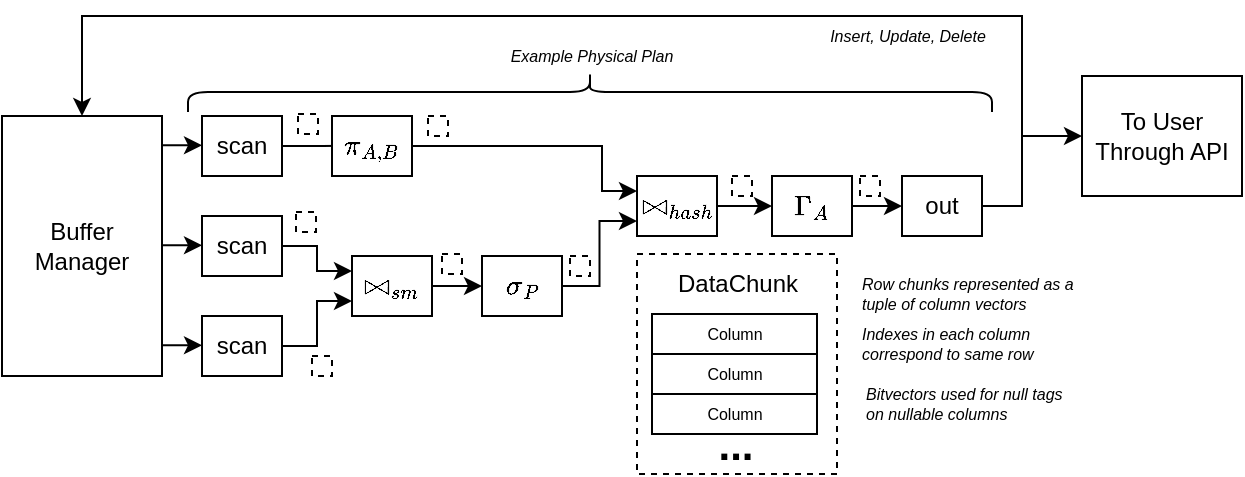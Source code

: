 <mxfile>
    <diagram id="A9k4XsJmhFmKQzmmNQk7" name="Page-1">
        <mxGraphModel dx="550" dy="312" grid="1" gridSize="10" guides="1" tooltips="1" connect="1" arrows="1" fold="1" page="1" pageScale="1" pageWidth="850" pageHeight="1100" math="1" shadow="0">
            <root>
                <mxCell id="0"/>
                <mxCell id="1" parent="0"/>
                <mxCell id="10" value="Row chunks represented as a tuple of column vectors&amp;nbsp;" style="text;html=1;strokeColor=none;fillColor=none;align=left;verticalAlign=middle;whiteSpace=wrap;rounded=0;fontSize=8;fontStyle=2" vertex="1" parent="1">
                    <mxGeometry x="487.5" y="394" width="110" height="30" as="geometry"/>
                </mxCell>
                <mxCell id="13" value="Indexes in each column correspond to same row" style="text;html=1;strokeColor=none;fillColor=none;align=left;verticalAlign=middle;whiteSpace=wrap;rounded=0;fontSize=8;fontStyle=2" vertex="1" parent="1">
                    <mxGeometry x="487.5" y="419" width="110" height="30" as="geometry"/>
                </mxCell>
                <mxCell id="15" value="" style="rounded=0;whiteSpace=wrap;html=1;fontSize=8;dashed=1;" vertex="1" parent="1">
                    <mxGeometry x="377.5" y="389" width="100" height="110" as="geometry"/>
                </mxCell>
                <mxCell id="26" style="edgeStyle=orthogonalEdgeStyle;html=1;exitX=1;exitY=0.5;exitDx=0;exitDy=0;entryX=0;entryY=0.25;entryDx=0;entryDy=0;rounded=0;" edge="1" parent="1" source="18" target="25">
                    <mxGeometry relative="1" as="geometry"/>
                </mxCell>
                <mxCell id="18" value="scan" style="rounded=0;whiteSpace=wrap;html=1;fontSize=12;" vertex="1" parent="1">
                    <mxGeometry x="160" y="370" width="40" height="30" as="geometry"/>
                </mxCell>
                <mxCell id="27" style="edgeStyle=orthogonalEdgeStyle;html=1;exitX=1;exitY=0.5;exitDx=0;exitDy=0;entryX=0;entryY=0.75;entryDx=0;entryDy=0;rounded=0;" edge="1" parent="1" source="19" target="25">
                    <mxGeometry relative="1" as="geometry"/>
                </mxCell>
                <mxCell id="19" value="scan" style="rounded=0;whiteSpace=wrap;html=1;fontSize=12;" vertex="1" parent="1">
                    <mxGeometry x="160" y="420" width="40" height="30" as="geometry"/>
                </mxCell>
                <mxCell id="28" style="edgeStyle=orthogonalEdgeStyle;rounded=0;html=1;exitX=1;exitY=0.5;exitDx=0;exitDy=0;" edge="1" parent="1" source="21">
                    <mxGeometry relative="1" as="geometry">
                        <mxPoint x="240" y="334.897" as="targetPoint"/>
                    </mxGeometry>
                </mxCell>
                <mxCell id="21" value="scan" style="rounded=0;whiteSpace=wrap;html=1;fontSize=12;" vertex="1" parent="1">
                    <mxGeometry x="160" y="320" width="40" height="30" as="geometry"/>
                </mxCell>
                <mxCell id="22" value="" style="endArrow=classic;html=1;" edge="1" parent="1">
                    <mxGeometry width="50" height="50" relative="1" as="geometry">
                        <mxPoint x="120" y="334.66" as="sourcePoint"/>
                        <mxPoint x="160" y="334.66" as="targetPoint"/>
                    </mxGeometry>
                </mxCell>
                <mxCell id="23" value="" style="endArrow=classic;html=1;" edge="1" parent="1">
                    <mxGeometry width="50" height="50" relative="1" as="geometry">
                        <mxPoint x="120.0" y="384.66" as="sourcePoint"/>
                        <mxPoint x="160.0" y="384.66" as="targetPoint"/>
                    </mxGeometry>
                </mxCell>
                <mxCell id="24" value="" style="endArrow=classic;html=1;" edge="1" parent="1">
                    <mxGeometry width="50" height="50" relative="1" as="geometry">
                        <mxPoint x="120.0" y="434.66" as="sourcePoint"/>
                        <mxPoint x="160.0" y="434.66" as="targetPoint"/>
                    </mxGeometry>
                </mxCell>
                <mxCell id="31" style="edgeStyle=orthogonalEdgeStyle;rounded=0;html=1;exitX=1;exitY=0.5;exitDx=0;exitDy=0;entryX=0;entryY=0.5;entryDx=0;entryDy=0;" edge="1" parent="1" source="25" target="30">
                    <mxGeometry relative="1" as="geometry"/>
                </mxCell>
                <mxCell id="25" value="$$\bowtie_{sm}$$" style="rounded=0;whiteSpace=wrap;html=1;fontSize=12;" vertex="1" parent="1">
                    <mxGeometry x="235" y="390" width="40" height="30" as="geometry"/>
                </mxCell>
                <mxCell id="33" style="edgeStyle=orthogonalEdgeStyle;rounded=0;html=1;exitX=1;exitY=0.5;exitDx=0;exitDy=0;entryX=0;entryY=0.25;entryDx=0;entryDy=0;" edge="1" parent="1" source="29" target="32">
                    <mxGeometry relative="1" as="geometry">
                        <Array as="points">
                            <mxPoint x="360" y="335"/>
                            <mxPoint x="360" y="358"/>
                        </Array>
                    </mxGeometry>
                </mxCell>
                <mxCell id="29" value="$$\pi_{A,B}$$" style="rounded=0;whiteSpace=wrap;html=1;fontSize=12;" vertex="1" parent="1">
                    <mxGeometry x="225" y="320" width="40" height="30" as="geometry"/>
                </mxCell>
                <mxCell id="34" style="edgeStyle=orthogonalEdgeStyle;rounded=0;html=1;exitX=1;exitY=0.5;exitDx=0;exitDy=0;entryX=0;entryY=0.75;entryDx=0;entryDy=0;" edge="1" parent="1" source="30" target="32">
                    <mxGeometry relative="1" as="geometry"/>
                </mxCell>
                <mxCell id="30" value="$$\sigma_{P}$$" style="rounded=0;whiteSpace=wrap;html=1;fontSize=12;" vertex="1" parent="1">
                    <mxGeometry x="300" y="390" width="40" height="30" as="geometry"/>
                </mxCell>
                <mxCell id="36" style="edgeStyle=orthogonalEdgeStyle;rounded=0;html=1;exitX=1;exitY=0.5;exitDx=0;exitDy=0;entryX=0;entryY=0.5;entryDx=0;entryDy=0;" edge="1" parent="1" source="32" target="35">
                    <mxGeometry relative="1" as="geometry"/>
                </mxCell>
                <mxCell id="32" value="$$\bowtie_{hash}$$" style="rounded=0;whiteSpace=wrap;html=1;fontSize=12;" vertex="1" parent="1">
                    <mxGeometry x="377.5" y="350" width="40" height="30" as="geometry"/>
                </mxCell>
                <mxCell id="38" style="edgeStyle=orthogonalEdgeStyle;rounded=0;html=1;exitX=1;exitY=0.5;exitDx=0;exitDy=0;entryX=0;entryY=0.5;entryDx=0;entryDy=0;" edge="1" parent="1" source="35" target="37">
                    <mxGeometry relative="1" as="geometry"/>
                </mxCell>
                <mxCell id="35" value="$$\Gamma_{A}$$" style="rounded=0;whiteSpace=wrap;html=1;fontSize=12;" vertex="1" parent="1">
                    <mxGeometry x="445" y="350" width="40" height="30" as="geometry"/>
                </mxCell>
                <mxCell id="39" style="edgeStyle=orthogonalEdgeStyle;rounded=0;html=1;exitX=1;exitY=0.5;exitDx=0;exitDy=0;entryX=0;entryY=0.5;entryDx=0;entryDy=0;" edge="1" parent="1" source="37" target="40">
                    <mxGeometry relative="1" as="geometry">
                        <mxPoint x="680" y="320.0" as="targetPoint"/>
                        <Array as="points">
                            <mxPoint x="570" y="365"/>
                            <mxPoint x="570" y="330"/>
                        </Array>
                    </mxGeometry>
                </mxCell>
                <mxCell id="43" style="edgeStyle=orthogonalEdgeStyle;rounded=0;html=1;exitX=1;exitY=0.5;exitDx=0;exitDy=0;entryX=0.5;entryY=0;entryDx=0;entryDy=0;" edge="1" parent="1" source="37" target="20">
                    <mxGeometry relative="1" as="geometry">
                        <Array as="points">
                            <mxPoint x="570" y="365"/>
                            <mxPoint x="570" y="270"/>
                            <mxPoint x="100" y="270"/>
                        </Array>
                    </mxGeometry>
                </mxCell>
                <mxCell id="37" value="out" style="rounded=0;whiteSpace=wrap;html=1;fontSize=12;" vertex="1" parent="1">
                    <mxGeometry x="510" y="350" width="40" height="30" as="geometry"/>
                </mxCell>
                <mxCell id="40" value="To User Through API" style="rounded=0;whiteSpace=wrap;html=1;fontSize=12;" vertex="1" parent="1">
                    <mxGeometry x="600" y="300" width="80" height="60" as="geometry"/>
                </mxCell>
                <mxCell id="20" value="Buffer&lt;br&gt;Manager" style="rounded=0;whiteSpace=wrap;html=1;fontSize=12;" vertex="1" parent="1">
                    <mxGeometry x="60" y="320" width="80" height="130" as="geometry"/>
                </mxCell>
                <mxCell id="44" value="Column" style="rounded=0;whiteSpace=wrap;html=1;fontSize=8;" vertex="1" parent="1">
                    <mxGeometry x="385" y="419" width="82.5" height="20" as="geometry"/>
                </mxCell>
                <mxCell id="45" value="Column" style="rounded=0;whiteSpace=wrap;html=1;fontSize=8;" vertex="1" parent="1">
                    <mxGeometry x="385" y="439" width="82.5" height="20" as="geometry"/>
                </mxCell>
                <mxCell id="46" value="Column" style="rounded=0;whiteSpace=wrap;html=1;fontSize=8;" vertex="1" parent="1">
                    <mxGeometry x="385" y="459" width="82.5" height="20" as="geometry"/>
                </mxCell>
                <mxCell id="47" value="DataChunk" style="text;html=1;strokeColor=none;fillColor=none;align=center;verticalAlign=middle;whiteSpace=wrap;rounded=0;dashed=1;" vertex="1" parent="1">
                    <mxGeometry x="397.5" y="389" width="60" height="30" as="geometry"/>
                </mxCell>
                <mxCell id="48" value="" style="rounded=0;whiteSpace=wrap;html=1;dashed=1;" vertex="1" parent="1">
                    <mxGeometry x="215" y="440" width="10" height="10" as="geometry"/>
                </mxCell>
                <mxCell id="50" value="" style="rounded=0;whiteSpace=wrap;html=1;dashed=1;" vertex="1" parent="1">
                    <mxGeometry x="207" y="368" width="10" height="10" as="geometry"/>
                </mxCell>
                <mxCell id="51" value="" style="rounded=0;whiteSpace=wrap;html=1;dashed=1;" vertex="1" parent="1">
                    <mxGeometry x="280" y="389" width="10" height="10" as="geometry"/>
                </mxCell>
                <mxCell id="52" value="" style="rounded=0;whiteSpace=wrap;html=1;dashed=1;" vertex="1" parent="1">
                    <mxGeometry x="273" y="320" width="10" height="10" as="geometry"/>
                </mxCell>
                <mxCell id="53" value="" style="rounded=0;whiteSpace=wrap;html=1;dashed=1;" vertex="1" parent="1">
                    <mxGeometry x="208" y="319" width="10" height="10" as="geometry"/>
                </mxCell>
                <mxCell id="54" value="" style="rounded=0;whiteSpace=wrap;html=1;dashed=1;" vertex="1" parent="1">
                    <mxGeometry x="425" y="350" width="10" height="10" as="geometry"/>
                </mxCell>
                <mxCell id="55" value="" style="rounded=0;whiteSpace=wrap;html=1;dashed=1;" vertex="1" parent="1">
                    <mxGeometry x="489" y="350" width="10" height="10" as="geometry"/>
                </mxCell>
                <mxCell id="56" value="" style="rounded=0;whiteSpace=wrap;html=1;dashed=1;" vertex="1" parent="1">
                    <mxGeometry x="344" y="390" width="10" height="10" as="geometry"/>
                </mxCell>
                <mxCell id="57" value="&lt;b style=&quot;font-size: 21px;&quot;&gt;...&lt;/b&gt;" style="text;html=1;strokeColor=none;fillColor=none;align=center;verticalAlign=bottom;whiteSpace=wrap;rounded=0;dashed=1;fontSize=21;" vertex="1" parent="1">
                    <mxGeometry x="396.5" y="479" width="60" height="20" as="geometry"/>
                </mxCell>
                <mxCell id="58" value="Insert, Update, Delete" style="text;html=1;strokeColor=none;fillColor=none;align=center;verticalAlign=middle;whiteSpace=wrap;rounded=0;fontSize=8;fontStyle=2" vertex="1" parent="1">
                    <mxGeometry x="457.5" y="270" width="110" height="20" as="geometry"/>
                </mxCell>
                <mxCell id="60" value="" style="shape=curlyBracket;whiteSpace=wrap;html=1;rounded=1;flipH=1;labelPosition=right;verticalLabelPosition=middle;align=left;verticalAlign=middle;fontSize=21;rotation=-90;" vertex="1" parent="1">
                    <mxGeometry x="344" y="107" width="20" height="402" as="geometry"/>
                </mxCell>
                <mxCell id="61" value="Example Physical Plan" style="text;html=1;strokeColor=none;fillColor=none;align=center;verticalAlign=middle;whiteSpace=wrap;rounded=0;fontSize=8;fontStyle=2" vertex="1" parent="1">
                    <mxGeometry x="300" y="280" width="110" height="20" as="geometry"/>
                </mxCell>
                <mxCell id="62" value="Bitvectors used for null tags on nullable columns" style="text;html=1;strokeColor=none;fillColor=none;align=left;verticalAlign=middle;whiteSpace=wrap;rounded=0;fontSize=8;fontStyle=2" vertex="1" parent="1">
                    <mxGeometry x="490" y="449" width="110" height="30" as="geometry"/>
                </mxCell>
            </root>
        </mxGraphModel>
    </diagram>
</mxfile>